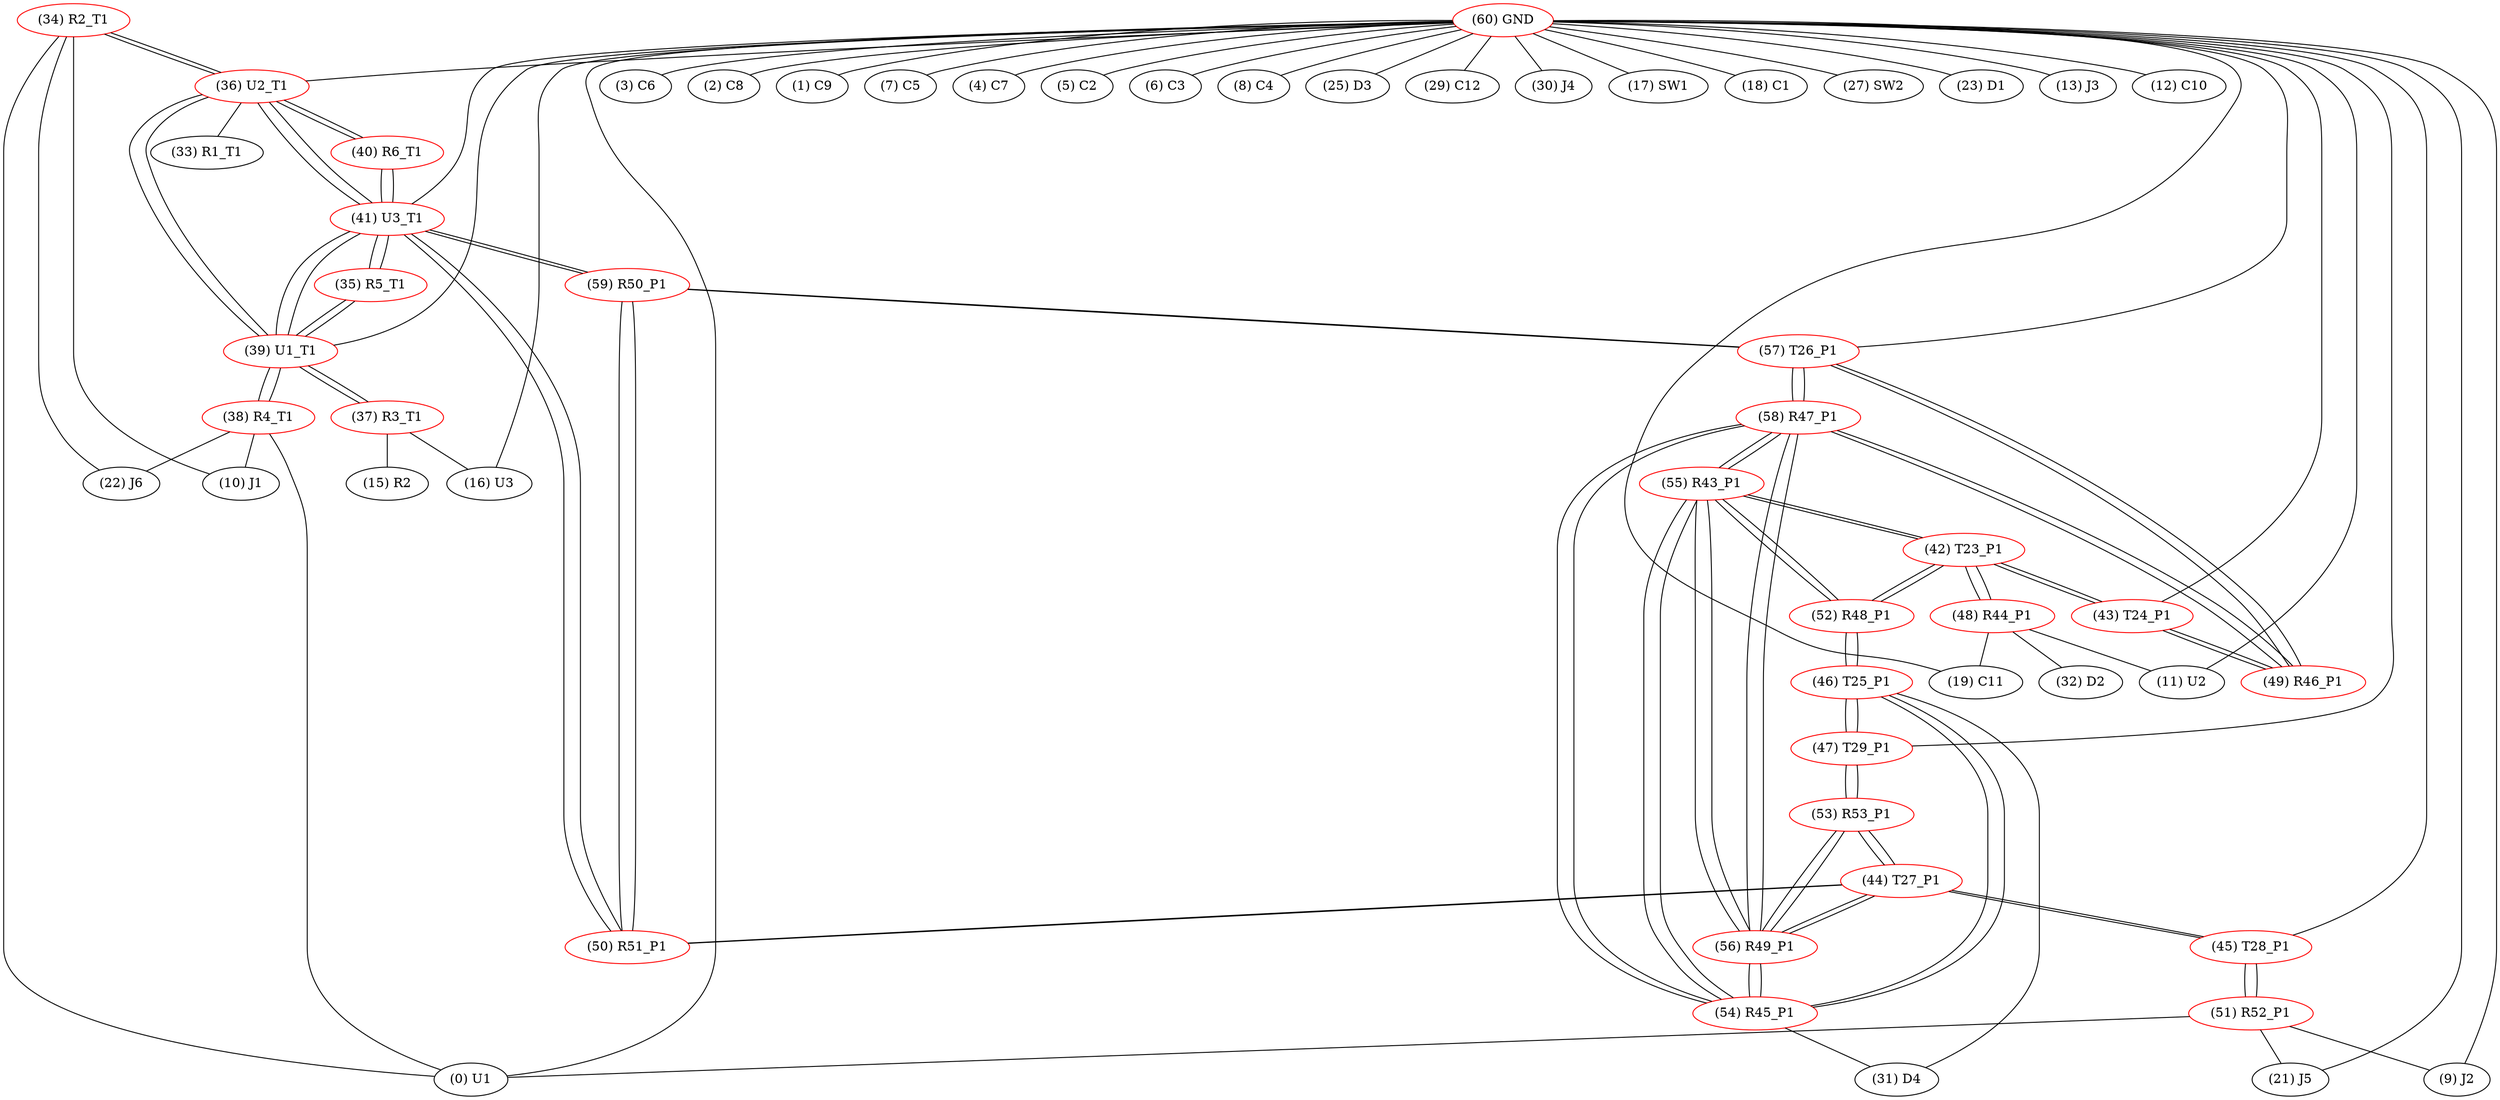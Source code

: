 graph {
	34 [label="(34) R2_T1" color=red]
	22 [label="(22) J6"]
	10 [label="(10) J1"]
	0 [label="(0) U1"]
	36 [label="(36) U2_T1"]
	35 [label="(35) R5_T1" color=red]
	41 [label="(41) U3_T1"]
	39 [label="(39) U1_T1"]
	36 [label="(36) U2_T1" color=red]
	41 [label="(41) U3_T1"]
	39 [label="(39) U1_T1"]
	34 [label="(34) R2_T1"]
	33 [label="(33) R1_T1"]
	40 [label="(40) R6_T1"]
	37 [label="(37) R3_T1" color=red]
	15 [label="(15) R2"]
	16 [label="(16) U3"]
	39 [label="(39) U1_T1"]
	38 [label="(38) R4_T1" color=red]
	0 [label="(0) U1"]
	22 [label="(22) J6"]
	10 [label="(10) J1"]
	39 [label="(39) U1_T1"]
	39 [label="(39) U1_T1" color=red]
	38 [label="(38) R4_T1"]
	36 [label="(36) U2_T1"]
	41 [label="(41) U3_T1"]
	35 [label="(35) R5_T1"]
	37 [label="(37) R3_T1"]
	40 [label="(40) R6_T1" color=red]
	41 [label="(41) U3_T1"]
	36 [label="(36) U2_T1"]
	41 [label="(41) U3_T1" color=red]
	40 [label="(40) R6_T1"]
	35 [label="(35) R5_T1"]
	36 [label="(36) U2_T1"]
	39 [label="(39) U1_T1"]
	50 [label="(50) R51_P1"]
	59 [label="(59) R50_P1"]
	42 [label="(42) T23_P1" color=red]
	52 [label="(52) R48_P1"]
	55 [label="(55) R43_P1"]
	43 [label="(43) T24_P1"]
	48 [label="(48) R44_P1"]
	43 [label="(43) T24_P1" color=red]
	49 [label="(49) R46_P1"]
	42 [label="(42) T23_P1"]
	44 [label="(44) T27_P1" color=red]
	50 [label="(50) R51_P1"]
	45 [label="(45) T28_P1"]
	53 [label="(53) R53_P1"]
	56 [label="(56) R49_P1"]
	45 [label="(45) T28_P1" color=red]
	51 [label="(51) R52_P1"]
	44 [label="(44) T27_P1"]
	46 [label="(46) T25_P1" color=red]
	47 [label="(47) T29_P1"]
	52 [label="(52) R48_P1"]
	54 [label="(54) R45_P1"]
	31 [label="(31) D4"]
	47 [label="(47) T29_P1" color=red]
	46 [label="(46) T25_P1"]
	53 [label="(53) R53_P1"]
	48 [label="(48) R44_P1" color=red]
	19 [label="(19) C11"]
	32 [label="(32) D2"]
	11 [label="(11) U2"]
	42 [label="(42) T23_P1"]
	49 [label="(49) R46_P1" color=red]
	57 [label="(57) T26_P1"]
	58 [label="(58) R47_P1"]
	43 [label="(43) T24_P1"]
	50 [label="(50) R51_P1" color=red]
	44 [label="(44) T27_P1"]
	59 [label="(59) R50_P1"]
	41 [label="(41) U3_T1"]
	51 [label="(51) R52_P1" color=red]
	21 [label="(21) J5"]
	0 [label="(0) U1"]
	9 [label="(9) J2"]
	45 [label="(45) T28_P1"]
	52 [label="(52) R48_P1" color=red]
	46 [label="(46) T25_P1"]
	42 [label="(42) T23_P1"]
	55 [label="(55) R43_P1"]
	53 [label="(53) R53_P1" color=red]
	47 [label="(47) T29_P1"]
	44 [label="(44) T27_P1"]
	56 [label="(56) R49_P1"]
	54 [label="(54) R45_P1" color=red]
	58 [label="(58) R47_P1"]
	55 [label="(55) R43_P1"]
	56 [label="(56) R49_P1"]
	46 [label="(46) T25_P1"]
	31 [label="(31) D4"]
	55 [label="(55) R43_P1" color=red]
	52 [label="(52) R48_P1"]
	42 [label="(42) T23_P1"]
	58 [label="(58) R47_P1"]
	54 [label="(54) R45_P1"]
	56 [label="(56) R49_P1"]
	56 [label="(56) R49_P1" color=red]
	58 [label="(58) R47_P1"]
	54 [label="(54) R45_P1"]
	55 [label="(55) R43_P1"]
	44 [label="(44) T27_P1"]
	53 [label="(53) R53_P1"]
	57 [label="(57) T26_P1" color=red]
	59 [label="(59) R50_P1"]
	49 [label="(49) R46_P1"]
	58 [label="(58) R47_P1"]
	58 [label="(58) R47_P1" color=red]
	54 [label="(54) R45_P1"]
	55 [label="(55) R43_P1"]
	56 [label="(56) R49_P1"]
	57 [label="(57) T26_P1"]
	49 [label="(49) R46_P1"]
	59 [label="(59) R50_P1" color=red]
	57 [label="(57) T26_P1"]
	50 [label="(50) R51_P1"]
	41 [label="(41) U3_T1"]
	60 [label="(60) GND" color=red]
	3 [label="(3) C6"]
	2 [label="(2) C8"]
	1 [label="(1) C9"]
	21 [label="(21) J5"]
	7 [label="(7) C5"]
	0 [label="(0) U1"]
	4 [label="(4) C7"]
	5 [label="(5) C2"]
	6 [label="(6) C3"]
	8 [label="(8) C4"]
	25 [label="(25) D3"]
	29 [label="(29) C12"]
	30 [label="(30) J4"]
	17 [label="(17) SW1"]
	18 [label="(18) C1"]
	19 [label="(19) C11"]
	9 [label="(9) J2"]
	27 [label="(27) SW2"]
	23 [label="(23) D1"]
	13 [label="(13) J3"]
	11 [label="(11) U2"]
	16 [label="(16) U3"]
	12 [label="(12) C10"]
	41 [label="(41) U3_T1"]
	39 [label="(39) U1_T1"]
	36 [label="(36) U2_T1"]
	57 [label="(57) T26_P1"]
	43 [label="(43) T24_P1"]
	47 [label="(47) T29_P1"]
	45 [label="(45) T28_P1"]
	34 -- 22
	34 -- 10
	34 -- 0
	34 -- 36
	35 -- 41
	35 -- 39
	36 -- 41
	36 -- 39
	36 -- 34
	36 -- 33
	36 -- 40
	37 -- 15
	37 -- 16
	37 -- 39
	38 -- 0
	38 -- 22
	38 -- 10
	38 -- 39
	39 -- 38
	39 -- 36
	39 -- 41
	39 -- 35
	39 -- 37
	40 -- 41
	40 -- 36
	41 -- 40
	41 -- 35
	41 -- 36
	41 -- 39
	41 -- 50
	41 -- 59
	42 -- 52
	42 -- 55
	42 -- 43
	42 -- 48
	43 -- 49
	43 -- 42
	44 -- 50
	44 -- 45
	44 -- 53
	44 -- 56
	45 -- 51
	45 -- 44
	46 -- 47
	46 -- 52
	46 -- 54
	46 -- 31
	47 -- 46
	47 -- 53
	48 -- 19
	48 -- 32
	48 -- 11
	48 -- 42
	49 -- 57
	49 -- 58
	49 -- 43
	50 -- 44
	50 -- 59
	50 -- 41
	51 -- 21
	51 -- 0
	51 -- 9
	51 -- 45
	52 -- 46
	52 -- 42
	52 -- 55
	53 -- 47
	53 -- 44
	53 -- 56
	54 -- 58
	54 -- 55
	54 -- 56
	54 -- 46
	54 -- 31
	55 -- 52
	55 -- 42
	55 -- 58
	55 -- 54
	55 -- 56
	56 -- 58
	56 -- 54
	56 -- 55
	56 -- 44
	56 -- 53
	57 -- 59
	57 -- 49
	57 -- 58
	58 -- 54
	58 -- 55
	58 -- 56
	58 -- 57
	58 -- 49
	59 -- 57
	59 -- 50
	59 -- 41
	60 -- 3
	60 -- 2
	60 -- 1
	60 -- 21
	60 -- 7
	60 -- 0
	60 -- 4
	60 -- 5
	60 -- 6
	60 -- 8
	60 -- 25
	60 -- 29
	60 -- 30
	60 -- 17
	60 -- 18
	60 -- 19
	60 -- 9
	60 -- 27
	60 -- 23
	60 -- 13
	60 -- 11
	60 -- 16
	60 -- 12
	60 -- 41
	60 -- 39
	60 -- 36
	60 -- 57
	60 -- 43
	60 -- 47
	60 -- 45
}